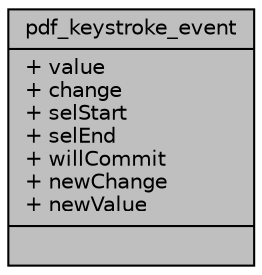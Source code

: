 digraph "pdf_keystroke_event"
{
 // LATEX_PDF_SIZE
  edge [fontname="Helvetica",fontsize="10",labelfontname="Helvetica",labelfontsize="10"];
  node [fontname="Helvetica",fontsize="10",shape=record];
  Node1 [label="{pdf_keystroke_event\n|+ value\l+ change\l+ selStart\l+ selEnd\l+ willCommit\l+ newChange\l+ newValue\l|}",height=0.2,width=0.4,color="black", fillcolor="grey75", style="filled", fontcolor="black",tooltip=" "];
}
